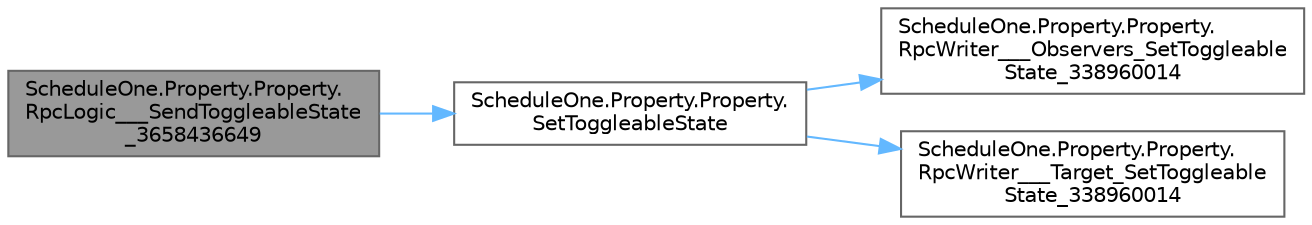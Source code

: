 digraph "ScheduleOne.Property.Property.RpcLogic___SendToggleableState_3658436649"
{
 // LATEX_PDF_SIZE
  bgcolor="transparent";
  edge [fontname=Helvetica,fontsize=10,labelfontname=Helvetica,labelfontsize=10];
  node [fontname=Helvetica,fontsize=10,shape=box,height=0.2,width=0.4];
  rankdir="LR";
  Node1 [id="Node000001",label="ScheduleOne.Property.Property.\lRpcLogic___SendToggleableState\l_3658436649",height=0.2,width=0.4,color="gray40", fillcolor="grey60", style="filled", fontcolor="black",tooltip=" "];
  Node1 -> Node2 [id="edge1_Node000001_Node000002",color="steelblue1",style="solid",tooltip=" "];
  Node2 [id="Node000002",label="ScheduleOne.Property.Property.\lSetToggleableState",height=0.2,width=0.4,color="grey40", fillcolor="white", style="filled",URL="$class_schedule_one_1_1_property_1_1_property.html#a9d79a1d430b4906ee6e53521bbd438fa",tooltip=" "];
  Node2 -> Node3 [id="edge2_Node000002_Node000003",color="steelblue1",style="solid",tooltip=" "];
  Node3 [id="Node000003",label="ScheduleOne.Property.Property.\lRpcWriter___Observers_SetToggleable\lState_338960014",height=0.2,width=0.4,color="grey40", fillcolor="white", style="filled",URL="$class_schedule_one_1_1_property_1_1_property.html#aacdbe10f99be0301bf6ae63bbf786581",tooltip=" "];
  Node2 -> Node4 [id="edge3_Node000002_Node000004",color="steelblue1",style="solid",tooltip=" "];
  Node4 [id="Node000004",label="ScheduleOne.Property.Property.\lRpcWriter___Target_SetToggleable\lState_338960014",height=0.2,width=0.4,color="grey40", fillcolor="white", style="filled",URL="$class_schedule_one_1_1_property_1_1_property.html#ab802a8ae119c0baa64f7b11c811b97da",tooltip=" "];
}
